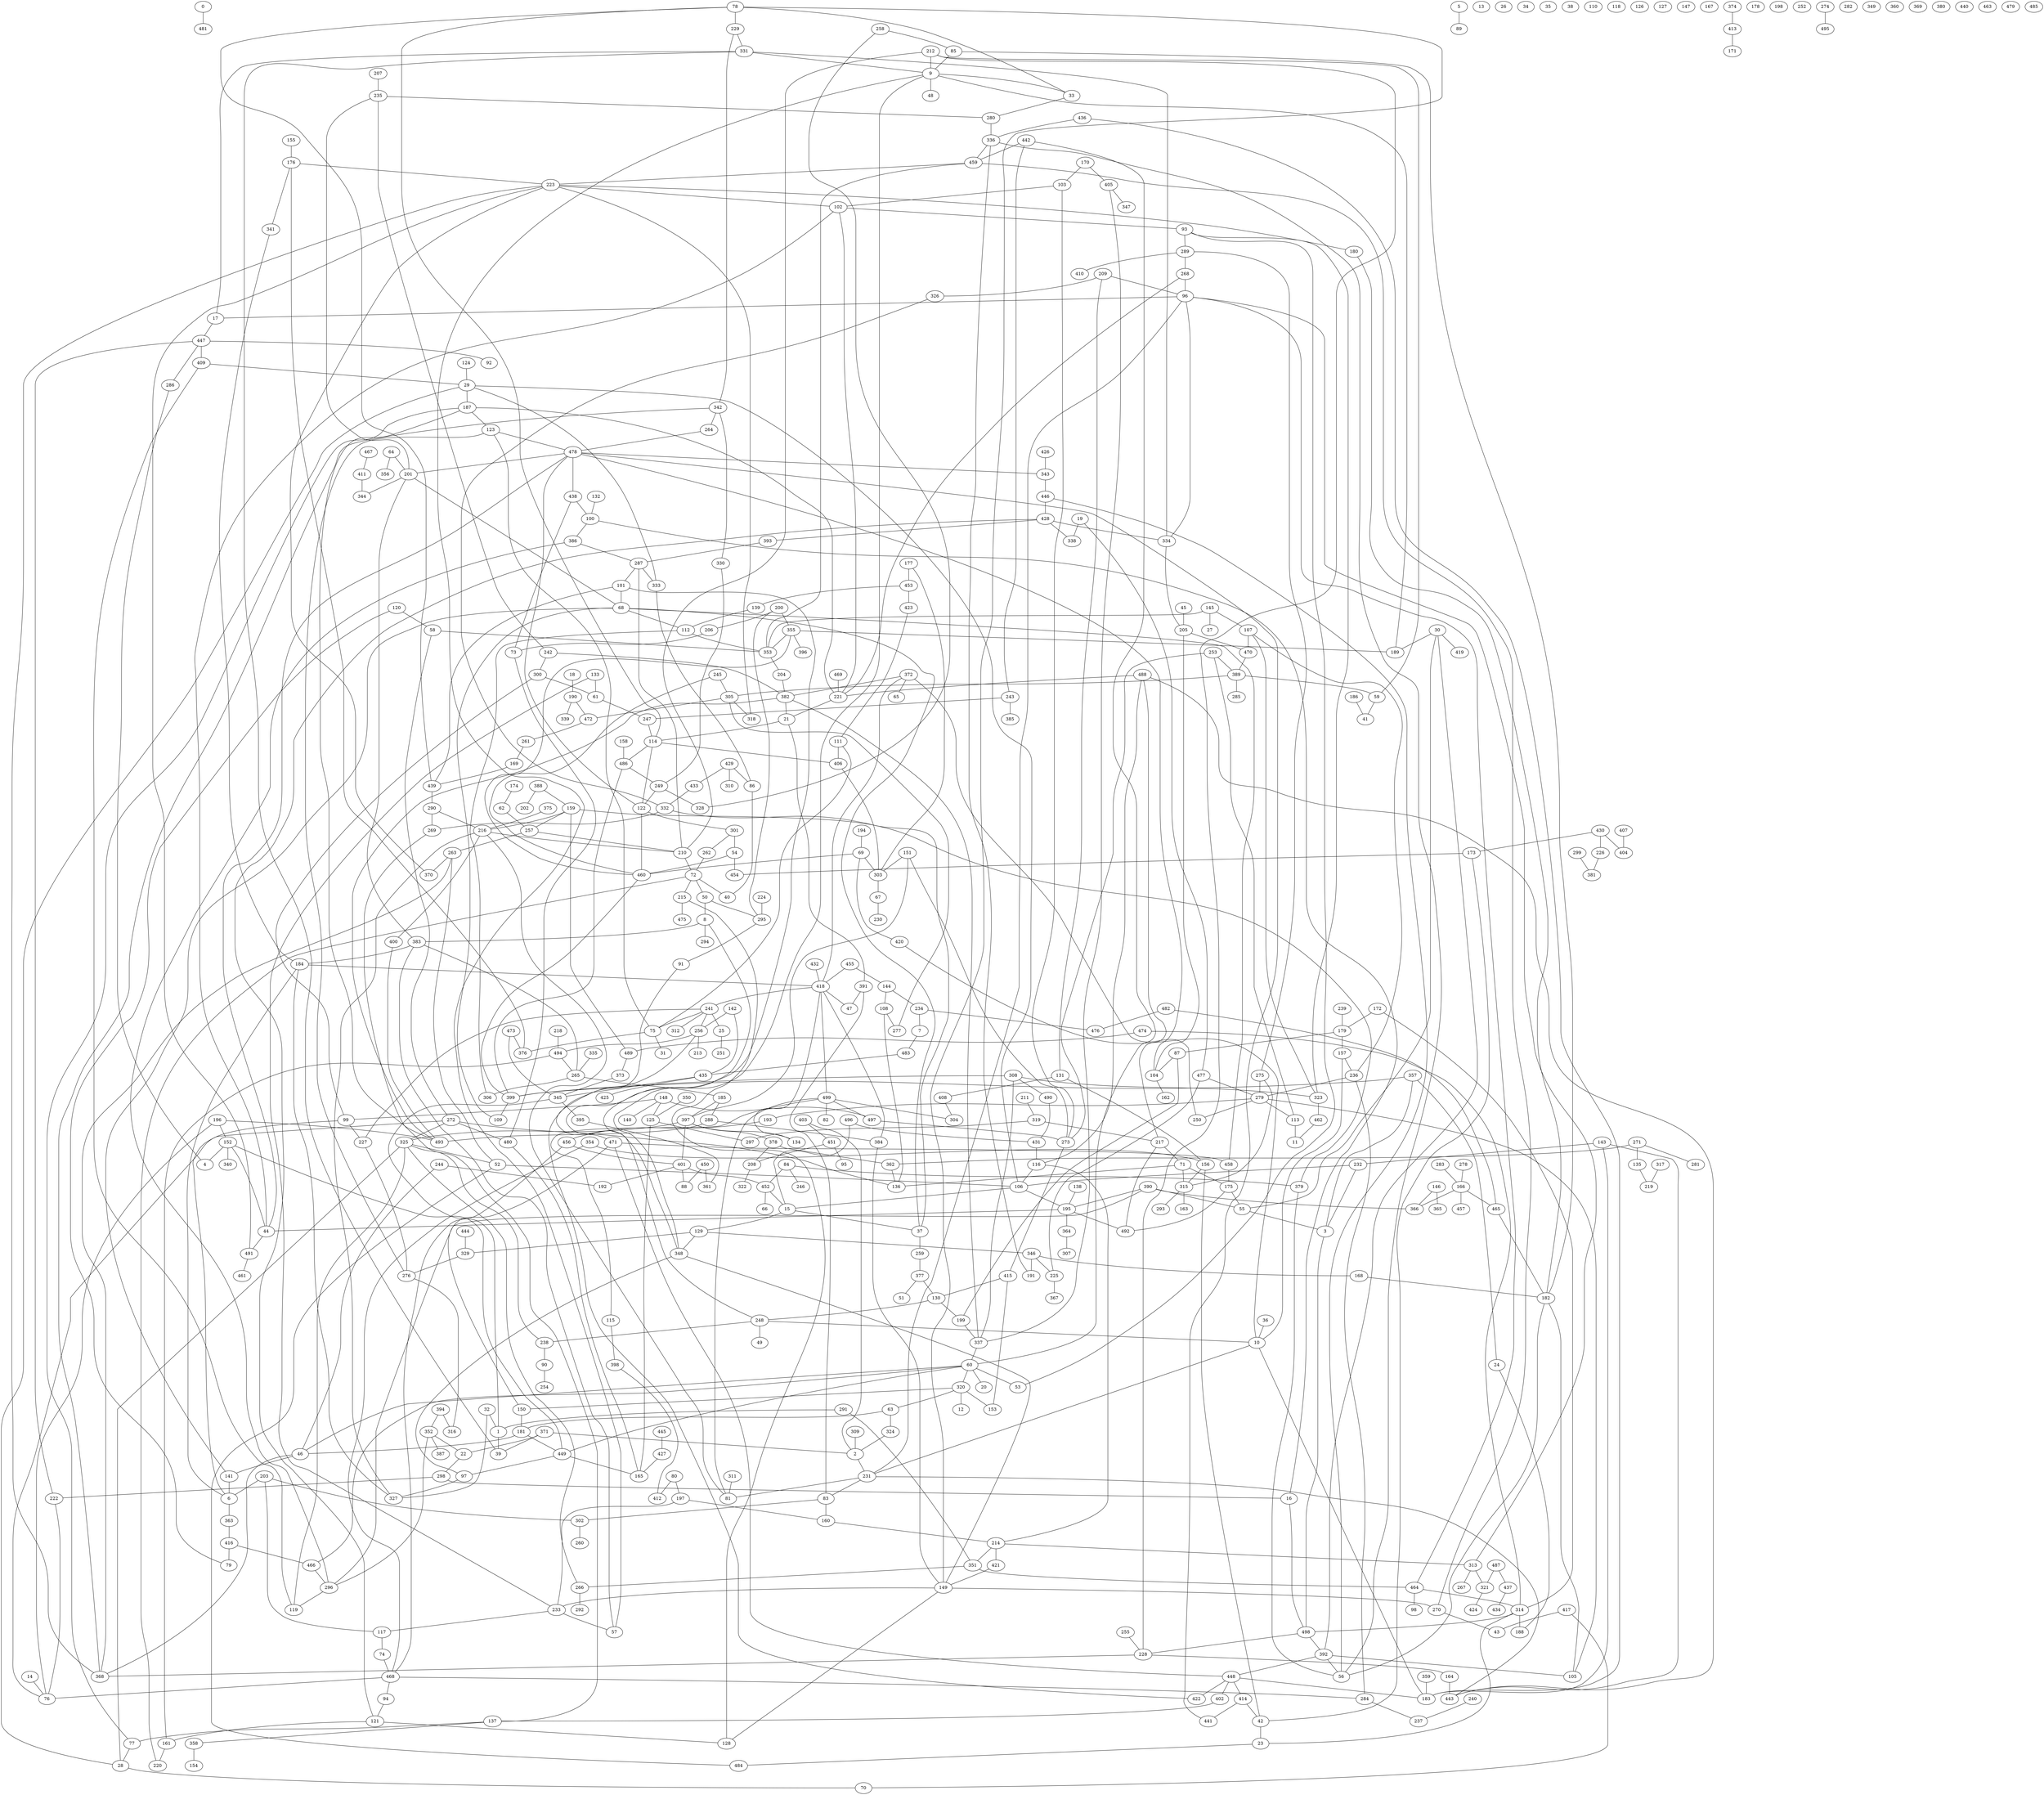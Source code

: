 graph {
	0 [label=0]
	1 [label=1]
	2 [label=2]
	3 [label=3]
	4 [label=4]
	5 [label=5]
	6 [label=6]
	7 [label=7]
	8 [label=8]
	9 [label=9]
	10 [label=10]
	11 [label=11]
	12 [label=12]
	13 [label=13]
	14 [label=14]
	15 [label=15]
	16 [label=16]
	17 [label=17]
	18 [label=18]
	19 [label=19]
	20 [label=20]
	21 [label=21]
	22 [label=22]
	23 [label=23]
	24 [label=24]
	25 [label=25]
	26 [label=26]
	27 [label=27]
	28 [label=28]
	29 [label=29]
	30 [label=30]
	31 [label=31]
	32 [label=32]
	33 [label=33]
	34 [label=34]
	35 [label=35]
	36 [label=36]
	37 [label=37]
	38 [label=38]
	39 [label=39]
	40 [label=40]
	41 [label=41]
	42 [label=42]
	43 [label=43]
	44 [label=44]
	45 [label=45]
	46 [label=46]
	47 [label=47]
	48 [label=48]
	49 [label=49]
	50 [label=50]
	51 [label=51]
	52 [label=52]
	53 [label=53]
	54 [label=54]
	55 [label=55]
	56 [label=56]
	57 [label=57]
	58 [label=58]
	59 [label=59]
	60 [label=60]
	61 [label=61]
	62 [label=62]
	63 [label=63]
	64 [label=64]
	65 [label=65]
	66 [label=66]
	67 [label=67]
	68 [label=68]
	69 [label=69]
	70 [label=70]
	71 [label=71]
	72 [label=72]
	73 [label=73]
	74 [label=74]
	75 [label=75]
	76 [label=76]
	77 [label=77]
	78 [label=78]
	79 [label=79]
	80 [label=80]
	81 [label=81]
	82 [label=82]
	83 [label=83]
	84 [label=84]
	85 [label=85]
	86 [label=86]
	87 [label=87]
	88 [label=88]
	89 [label=89]
	90 [label=90]
	91 [label=91]
	92 [label=92]
	93 [label=93]
	94 [label=94]
	95 [label=95]
	96 [label=96]
	97 [label=97]
	98 [label=98]
	99 [label=99]
	100 [label=100]
	101 [label=101]
	102 [label=102]
	103 [label=103]
	104 [label=104]
	105 [label=105]
	106 [label=106]
	107 [label=107]
	108 [label=108]
	109 [label=109]
	110 [label=110]
	111 [label=111]
	112 [label=112]
	113 [label=113]
	114 [label=114]
	115 [label=115]
	116 [label=116]
	117 [label=117]
	118 [label=118]
	119 [label=119]
	120 [label=120]
	121 [label=121]
	122 [label=122]
	123 [label=123]
	124 [label=124]
	125 [label=125]
	126 [label=126]
	127 [label=127]
	128 [label=128]
	129 [label=129]
	130 [label=130]
	131 [label=131]
	132 [label=132]
	133 [label=133]
	134 [label=134]
	135 [label=135]
	136 [label=136]
	137 [label=137]
	138 [label=138]
	139 [label=139]
	140 [label=140]
	141 [label=141]
	142 [label=142]
	143 [label=143]
	144 [label=144]
	145 [label=145]
	146 [label=146]
	147 [label=147]
	148 [label=148]
	149 [label=149]
	150 [label=150]
	151 [label=151]
	152 [label=152]
	153 [label=153]
	154 [label=154]
	155 [label=155]
	156 [label=156]
	157 [label=157]
	158 [label=158]
	159 [label=159]
	160 [label=160]
	161 [label=161]
	162 [label=162]
	163 [label=163]
	164 [label=164]
	165 [label=165]
	166 [label=166]
	167 [label=167]
	168 [label=168]
	169 [label=169]
	170 [label=170]
	171 [label=171]
	172 [label=172]
	173 [label=173]
	174 [label=174]
	175 [label=175]
	176 [label=176]
	177 [label=177]
	178 [label=178]
	179 [label=179]
	180 [label=180]
	181 [label=181]
	182 [label=182]
	183 [label=183]
	184 [label=184]
	185 [label=185]
	186 [label=186]
	187 [label=187]
	188 [label=188]
	189 [label=189]
	190 [label=190]
	191 [label=191]
	192 [label=192]
	193 [label=193]
	194 [label=194]
	195 [label=195]
	196 [label=196]
	197 [label=197]
	198 [label=198]
	199 [label=199]
	200 [label=200]
	201 [label=201]
	202 [label=202]
	203 [label=203]
	204 [label=204]
	205 [label=205]
	206 [label=206]
	207 [label=207]
	208 [label=208]
	209 [label=209]
	210 [label=210]
	211 [label=211]
	212 [label=212]
	213 [label=213]
	214 [label=214]
	215 [label=215]
	216 [label=216]
	217 [label=217]
	218 [label=218]
	219 [label=219]
	220 [label=220]
	221 [label=221]
	222 [label=222]
	223 [label=223]
	224 [label=224]
	225 [label=225]
	226 [label=226]
	227 [label=227]
	228 [label=228]
	229 [label=229]
	230 [label=230]
	231 [label=231]
	232 [label=232]
	233 [label=233]
	234 [label=234]
	235 [label=235]
	236 [label=236]
	237 [label=237]
	238 [label=238]
	239 [label=239]
	240 [label=240]
	241 [label=241]
	242 [label=242]
	243 [label=243]
	244 [label=244]
	245 [label=245]
	246 [label=246]
	247 [label=247]
	248 [label=248]
	249 [label=249]
	250 [label=250]
	251 [label=251]
	252 [label=252]
	253 [label=253]
	254 [label=254]
	255 [label=255]
	256 [label=256]
	257 [label=257]
	258 [label=258]
	259 [label=259]
	260 [label=260]
	261 [label=261]
	262 [label=262]
	263 [label=263]
	264 [label=264]
	265 [label=265]
	266 [label=266]
	267 [label=267]
	268 [label=268]
	269 [label=269]
	270 [label=270]
	271 [label=271]
	272 [label=272]
	273 [label=273]
	274 [label=274]
	275 [label=275]
	276 [label=276]
	277 [label=277]
	278 [label=278]
	279 [label=279]
	280 [label=280]
	281 [label=281]
	282 [label=282]
	283 [label=283]
	284 [label=284]
	285 [label=285]
	286 [label=286]
	287 [label=287]
	288 [label=288]
	289 [label=289]
	290 [label=290]
	291 [label=291]
	292 [label=292]
	293 [label=293]
	294 [label=294]
	295 [label=295]
	296 [label=296]
	297 [label=297]
	298 [label=298]
	299 [label=299]
	300 [label=300]
	301 [label=301]
	302 [label=302]
	303 [label=303]
	304 [label=304]
	305 [label=305]
	306 [label=306]
	307 [label=307]
	308 [label=308]
	309 [label=309]
	310 [label=310]
	311 [label=311]
	312 [label=312]
	313 [label=313]
	314 [label=314]
	315 [label=315]
	316 [label=316]
	317 [label=317]
	318 [label=318]
	319 [label=319]
	320 [label=320]
	321 [label=321]
	322 [label=322]
	323 [label=323]
	324 [label=324]
	325 [label=325]
	326 [label=326]
	327 [label=327]
	328 [label=328]
	329 [label=329]
	330 [label=330]
	331 [label=331]
	332 [label=332]
	333 [label=333]
	334 [label=334]
	335 [label=335]
	336 [label=336]
	337 [label=337]
	338 [label=338]
	339 [label=339]
	340 [label=340]
	341 [label=341]
	342 [label=342]
	343 [label=343]
	344 [label=344]
	345 [label=345]
	346 [label=346]
	347 [label=347]
	348 [label=348]
	349 [label=349]
	350 [label=350]
	351 [label=351]
	352 [label=352]
	353 [label=353]
	354 [label=354]
	355 [label=355]
	356 [label=356]
	357 [label=357]
	358 [label=358]
	359 [label=359]
	360 [label=360]
	361 [label=361]
	362 [label=362]
	363 [label=363]
	364 [label=364]
	365 [label=365]
	366 [label=366]
	367 [label=367]
	368 [label=368]
	369 [label=369]
	370 [label=370]
	371 [label=371]
	372 [label=372]
	373 [label=373]
	374 [label=374]
	375 [label=375]
	376 [label=376]
	377 [label=377]
	378 [label=378]
	379 [label=379]
	380 [label=380]
	381 [label=381]
	382 [label=382]
	383 [label=383]
	384 [label=384]
	385 [label=385]
	386 [label=386]
	387 [label=387]
	388 [label=388]
	389 [label=389]
	390 [label=390]
	391 [label=391]
	392 [label=392]
	393 [label=393]
	394 [label=394]
	395 [label=395]
	396 [label=396]
	397 [label=397]
	398 [label=398]
	399 [label=399]
	400 [label=400]
	401 [label=401]
	402 [label=402]
	403 [label=403]
	404 [label=404]
	405 [label=405]
	406 [label=406]
	407 [label=407]
	408 [label=408]
	409 [label=409]
	410 [label=410]
	411 [label=411]
	412 [label=412]
	413 [label=413]
	414 [label=414]
	415 [label=415]
	416 [label=416]
	417 [label=417]
	418 [label=418]
	419 [label=419]
	420 [label=420]
	421 [label=421]
	422 [label=422]
	423 [label=423]
	424 [label=424]
	425 [label=425]
	426 [label=426]
	427 [label=427]
	428 [label=428]
	429 [label=429]
	430 [label=430]
	431 [label=431]
	432 [label=432]
	433 [label=433]
	434 [label=434]
	435 [label=435]
	436 [label=436]
	437 [label=437]
	438 [label=438]
	439 [label=439]
	440 [label=440]
	441 [label=441]
	442 [label=442]
	443 [label=443]
	444 [label=444]
	445 [label=445]
	446 [label=446]
	447 [label=447]
	448 [label=448]
	449 [label=449]
	450 [label=450]
	451 [label=451]
	452 [label=452]
	453 [label=453]
	454 [label=454]
	455 [label=455]
	456 [label=456]
	457 [label=457]
	458 [label=458]
	459 [label=459]
	460 [label=460]
	461 [label=461]
	462 [label=462]
	463 [label=463]
	464 [label=464]
	465 [label=465]
	466 [label=466]
	467 [label=467]
	468 [label=468]
	469 [label=469]
	470 [label=470]
	471 [label=471]
	472 [label=472]
	473 [label=473]
	474 [label=474]
	475 [label=475]
	476 [label=476]
	477 [label=477]
	478 [label=478]
	479 [label=479]
	480 [label=480]
	481 [label=481]
	482 [label=482]
	483 [label=483]
	484 [label=484]
	485 [label=485]
	486 [label=486]
	487 [label=487]
	488 [label=488]
	489 [label=489]
	490 [label=490]
	491 [label=491]
	492 [label=492]
	493 [label=493]
	494 [label=494]
	495 [label=495]
	496 [label=496]
	497 [label=497]
	498 [label=498]
	499 [label=499]
	320 -- 63
	478 -- 438
	46 -- 368
	428 -- 334
	217 -- 492
	298 -- 222
	93 -- 289
	22 -- 298
	291 -- 351
	145 -- 107
	279 -- 193
	130 -- 199
	245 -- 460
	301 -- 262
	453 -- 423
	137 -- 358
	435 -- 425
	64 -- 356
	364 -- 307
	69 -- 420
	72 -- 40
	60 -- 20
	187 -- 221
	445 -- 427
	371 -- 2
	85 -- 9
	231 -- 83
	334 -- 205
	390 -- 366
	184 -- 327
	218 -- 494
	18 -- 190
	308 -- 490
	185 -- 288
	159 -- 489
	241 -- 25
	63 -- 181
	184 -- 6
	221 -- 268
	371 -- 39
	402 -- 137
	378 -- 362
	354 -- 156
	499 -- 115
	491 -- 223
	389 -- 59
	161 -- 494
	166 -- 366
	287 -- 101
	257 -- 263
	392 -- 448
	388 -- 202
	248 -- 238
	382 -- 337
	372 -- 65
	172 -- 314
	200 -- 295
	357 -- 3
	152 -- 4
	336 -- 459
	371 -- 22
	320 -- 12
	487 -- 437
	342 -- 368
	313 -- 267
	378 -- 208
	394 -- 316
	8 -- 294
	151 -- 303
	177 -- 453
	423 -- 111
	90 -- 254
	447 -- 286
	130 -- 248
	482 -- 465
	99 -- 227
	302 -- 260
	248 -- 49
	228 -- 164
	179 -- 87
	384 -- 149
	67 -- 230
	10 -- 183
	29 -- 333
	299 -- 381
	406 -- 303
	286 -- 4
	158 -- 486
	272 -- 136
	231 -- 443
	144 -- 234
	429 -- 310
	421 -- 149
	112 -- 353
	401 -- 452
	30 -- 189
	30 -- 392
	249 -- 328
	411 -- 344
	499 -- 81
	438 -- 100
	142 -- 256
	9 -- 348
	155 -- 176
	73 -- 480
	488 -- 221
	499 -- 304
	298 -- 16
	3 -- 498
	148 -- 497
	96 -- 313
	357 -- 24
	131 -- 408
	28 -- 29
	87 -- 104
	309 -- 2
	269 -- 137
	75 -- 31
	216 -- 327
	180 -- 182
	342 -- 330
	478 -- 201
	157 -- 236
	468 -- 284
	453 -- 139
	354 -- 468
	242 -- 300
	271 -- 362
	195 -- 44
	288 -- 384
	194 -- 69
	30 -- 55
	121 -- 128
	430 -- 226
	257 -- 210
	429 -- 433
	382 -- 21
	465 -- 182
	275 -- 279
	265 -- 185
	284 -- 237
	214 -- 351
	91 -- 471
	319 -- 297
	85 -- 182
	182 -- 56
	392 -- 105
	276 -- 123
	101 -- 248
	21 -- 391
	470 -- 389
	442 -- 243
	142 -- 435
	264 -- 478
	211 -- 319
	29 -- 187
	332 -- 37
	161 -- 220
	196 -- 152
	399 -- 486
	308 -- 399
	323 -- 462
	173 -- 454
	438 -- 73
	334 -- 331
	209 -- 326
	71 -- 315
	114 -- 486
	348 -- 97
	279 -- 113
	206 -- 73
	468 -- 76
	359 -- 183
	156 -- 315
	301 -- 54
	191 -- 336
	403 -- 2
	308 -- 337
	121 -- 161
	247 -- 114
	144 -- 108
	116 -- 106
	377 -- 51
	102 -- 221
	372 -- 418
	101 -- 439
	317 -- 219
	428 -- 121
	68 -- 141
	141 -- 6
	203 -- 117
	433 -- 332
	204 -- 382
	159 -- 216
	288 -- 493
	261 -- 169
	415 -- 153
	497 -- 273
	400 -- 493
	471 -- 150
	228 -- 368
	168 -- 182
	7 -- 483
	446 -- 56
	146 -- 365
	32 -- 1
	332 -- 269
	97 -- 327
	287 -- 333
	389 -- 305
	471 -- 448
	117 -- 74
	111 -- 406
	152 -- 340
	314 -- 188
	151 -- 273
	271 -- 135
	235 -- 280
	362 -- 136
	305 -- 472
	55 -- 3
	58 -- 272
	45 -- 205
	176 -- 376
	331 -- 17
	143 -- 232
	439 -- 290
	335 -- 265
	236 -- 284
	447 -- 409
	44 -- 478
	176 -- 223
	115 -- 398
	100 -- 386
	352 -- 387
	123 -- 75
	190 -- 472
	393 -- 287
	436 -- 183
	488 -- 217
	78 -- 439
	72 -- 50
	184 -- 418
	386 -- 296
	215 -- 128
	417 -- 70
	496 -- 15
	203 -- 302
	84 -- 379
	430 -- 173
	231 -- 96
	216 -- 400
	59 -- 41
	245 -- 305
	0 -- 481
	96 -- 17
	106 -- 15
	164 -- 443
	315 -- 293
	50 -- 8
	306 -- 112
	196 -- 493
	201 -- 344
	270 -- 459
	148 -- 140
	397 -- 325
	460 -- 399
	350 -- 125
	331 -- 39
	240 -- 237
	357 -- 399
	216 -- 81
	212 -- 59
	279 -- 250
	272 -- 325
	472 -- 261
	160 -- 214
	386 -- 287
	413 -- 171
	488 -- 116
	355 -- 189
	125 -- 165
	116 -- 214
	471 -- 458
	139 -- 112
	498 -- 228
	159 -- 379
	363 -- 416
	300 -- 99
	244 -- 192
	166 -- 465
	373 -- 345
	108 -- 136
	383 -- 57
	358 -- 154
	353 -- 204
	241 -- 227
	129 -- 346
	489 -- 373
	71 -- 136
	466 -- 296
	270 -- 43
	174 -- 62
	450 -- 361
	186 -- 41
	444 -- 329
	355 -- 396
	374 -- 413
	205 -- 104
	389 -- 285
	243 -- 247
	283 -- 166
	346 -- 168
	238 -- 325
	320 -- 153
	253 -- 273
	435 -- 345
	148 -- 125
	203 -- 6
	138 -- 195
	403 -- 451
	494 -- 265
	256 -- 213
	50 -- 295
	448 -- 183
	468 -- 94
	333 -- 86
	483 -- 435
	253 -- 389
	156 -- 42
	263 -- 52
	417 -- 43
	409 -- 119
	60 -- 46
	430 -- 404
	23 -- 314
	398 -- 412
	474 -- 489
	5 -- 89
	217 -- 71
	149 -- 233
	208 -- 322
	448 -- 414
	30 -- 419
	449 -- 97
	377 -- 130
	69 -- 303
	9 -- 48
	474 -- 314
	199 -- 337
	326 -- 332
	242 -- 382
	426 -- 343
	383 -- 201
	388 -- 159
	2 -- 231
	235 -- 201
	225 -- 367
	120 -- 79
	355 -- 353
	287 -- 210
	241 -- 312
	148 -- 99
	390 -- 296
	272 -- 480
	241 -- 75
	58 -- 353
	19 -- 477
	83 -- 302
	289 -- 275
	390 -- 195
	275 -- 315
	124 -- 29
	37 -- 68
	205 -- 470
	420 -- 10
	236 -- 279
	175 -- 55
	32 -- 327
	9 -- 57
	308 -- 323
	391 -- 47
	25 -- 251
	15 -- 37
	428 -- 338
	289 -- 268
	490 -- 431
	447 -- 92
	382 -- 493
	467 -- 411
	125 -- 297
	300 -- 61
	276 -- 316
	397 -- 401
	397 -- 378
	478 -- 343
	431 -- 116
	249 -- 122
	409 -- 29
	212 -- 9
	69 -- 460
	84 -- 452
	346 -- 225
	223 -- 180
	78 -- 229
	478 -- 104
	372 -- 382
	113 -- 11
	351 -- 464
	1 -- 39
	78 -- 33
	44 -- 102
	290 -- 269
	68 -- 112
	372 -- 250
	343 -- 446
	232 -- 3
	122 -- 114
	122 -- 301
	234 -- 7
	399 -- 109
	451 -- 95
	408 -- 304
	456 -- 468
	469 -- 221
	159 -- 257
	166 -- 457
	42 -- 23
	195 -- 492
	216 -- 210
	187 -- 77
	99 -- 6
	314 -- 498
	355 -- 460
	84 -- 246
	201 -- 68
	486 -- 249
	458 -- 68
	390 -- 55
	265 -- 306
	221 -- 21
	262 -- 72
	122 -- 478
	209 -- 96
	28 -- 70
	77 -- 28
	179 -- 157
	407 -- 404
	346 -- 191
	330 -- 249
	107 -- 470
	223 -- 368
	143 -- 443
	170 -- 405
	56 -- 336
	80 -- 197
	415 -- 130
	229 -- 331
	176 -- 341
	491 -- 461
	214 -- 313
	44 -- 491
	455 -- 144
	325 -- 28
	239 -- 179
	268 -- 96
	329 -- 276
	422 -- 256
	290 -- 216
	177 -- 303
	131 -- 156
	458 -- 175
	496 -- 431
	428 -- 393
	414 -- 441
	60 -- 53
	46 -- 141
	348 -- 149
	272 -- 76
	108 -- 277
	352 -- 22
	133 -- 61
	341 -- 184
	459 -- 353
	151 -- 397
	212 -- 228
	60 -- 466
	414 -- 42
	291 -- 1
	325 -- 52
	477 -- 225
	303 -- 67
	215 -- 475
	436 -- 336
	223 -- 102
	233 -- 57
	395 -- 361
	448 -- 402
	342 -- 264
	62 -- 257
	345 -- 395
	447 -- 222
	111 -- 75
	78 -- 149
	391 -- 83
	123 -- 478
	296 -- 119
	442 -- 459
	482 -- 476
	129 -- 329
	182 -- 105
	305 -- 277
	473 -- 376
	401 -- 192
	487 -- 321
	33 -- 280
	80 -- 412
	305 -- 318
	133 -- 233
	478 -- 441
	416 -- 79
	60 -- 320
	200 -- 355
	207 -- 235
	484 -- 52
	185 -- 397
	231 -- 81
	313 -- 321
	74 -- 468
	15 -- 129
	10 -- 231
	488 -- 443
	384 -- 418
	222 -- 76
	114 -- 406
	498 -- 392
	149 -- 270
	263 -- 368
	200 -- 206
	102 -- 93
	187 -- 123
	379 -- 56
	9 -- 33
	36 -- 10
	106 -- 195
	196 -- 76
	24 -- 188
	279 -- 105
	181 -- 46
	405 -- 347
	68 -- 109
	19 -- 338
	448 -- 422
	464 -- 98
	223 -- 370
	452 -- 66
	94 -- 121
	418 -- 47
	214 -- 421
	311 -- 81
	459 -- 223
	96 -- 464
	107 -- 323
	265 -- 383
	226 -- 381
	325 -- 119
	324 -- 2
	75 -- 376
	106 -- 29
	101 -- 68
	274 -- 495
	319 -- 217
	146 -- 366
	315 -- 163
	392 -- 56
	321 -- 424
	53 -- 93
	258 -- 328
	107 -- 236
	170 -- 103
	337 -- 60
	227 -- 276
	397 -- 134
	266 -- 292
	394 -- 352
	16 -- 498
	187 -- 493
	87 -- 199
	351 -- 266
	295 -- 91
	72 -- 215
	173 -- 42
	348 -- 8
	143 -- 183
	278 -- 166
	464 -- 314
	64 -- 201
	103 -- 273
	375 -- 216
	480 -- 165
	96 -- 334
	37 -- 259
	345 -- 1
	135 -- 219
	181 -- 449
	52 -- 106
	455 -- 418
	320 -- 150
	129 -- 348
	197 -- 233
	6 -- 363
	401 -- 88
	134 -- 418
	212 -- 210
	248 -- 10
	169 -- 439
	416 -- 466
	437 -- 434
	233 -- 117
	54 -- 454
	152 -- 44
	232 -- 106
	157 -- 10
	429 -- 86
	132 -- 100
	446 -- 428
	223 -- 318
	451 -- 208
	195 -- 364
	145 -- 353
	71 -- 175
	150 -- 181
	450 -- 88
	405 -- 337
	120 -- 58
	271 -- 281
	456 -- 401
	280 -- 336
	352 -- 296
	241 -- 256
	383 -- 184
	175 -- 492
	197 -- 160
	289 -- 410
	149 -- 128
	78 -- 114
	238 -- 90
	427 -- 165
	61 -- 247
	477 -- 279
	460 -- 122
	54 -- 460
	190 -- 339
	224 -- 295
	244 -- 46
	452 -- 15
	104 -- 162
	209 -- 131
	499 -- 497
	83 -- 160
	462 -- 11
	193 -- 456
	86 -- 40
	331 -- 9
	418 -- 241
	100 -- 16
	172 -- 179
	258 -- 85
	449 -- 165
	17 -- 447
	418 -- 499
	93 -- 323
	9 -- 189
	103 -- 102
	243 -- 385
	499 -- 82
	473 -- 345
	266 -- 325
	137 -- 77
	23 -- 484
	72 -- 220
	259 -- 377
	449 -- 60
	235 -- 242
	145 -- 27
	234 -- 476
	442 -- 60
	229 -- 342
	152 -- 449
	255 -- 228
	63 -- 324
	8 -- 383
	21 -- 114
	253 -- 113
	273 -- 415
	263 -- 370
	256 -- 494
	14 -- 76
	432 -- 418
	210 -- 72
}
